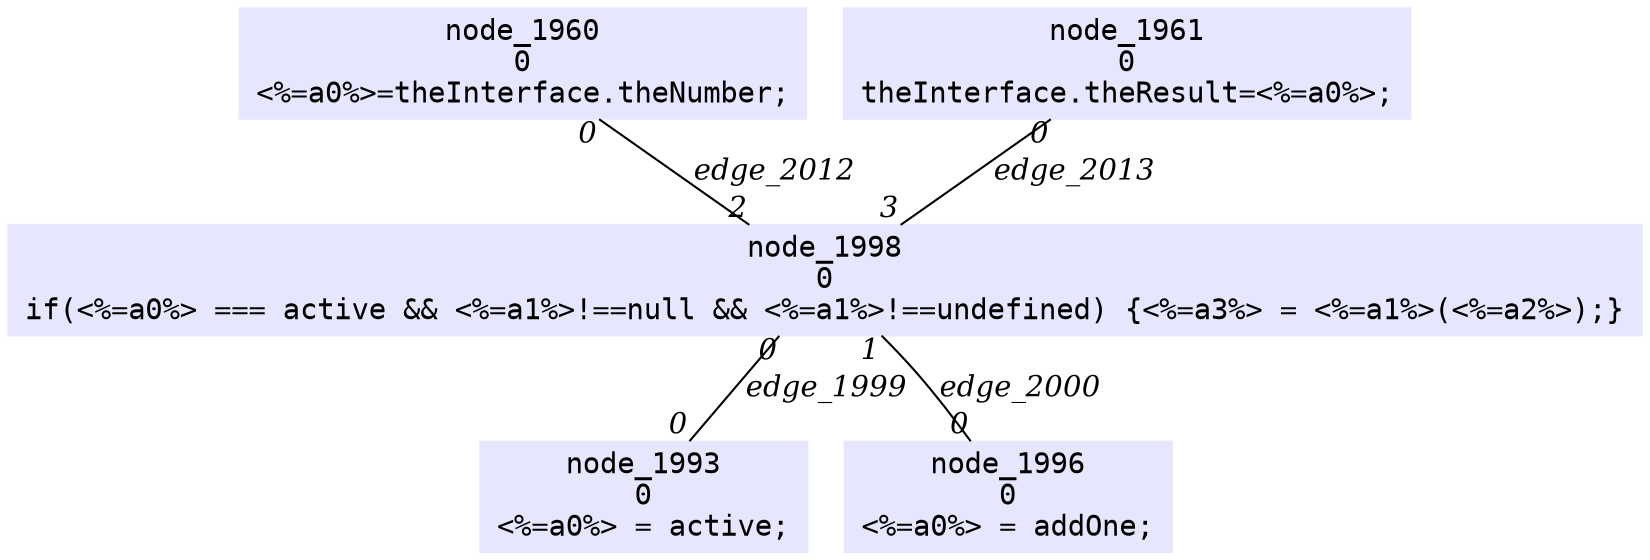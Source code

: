 digraph g{node_1960 [shape=box, style=filled, color="0.66 0.1 1.0", fontname="Courier", label="node_1960
0
<%=a0%>=theInterface.theNumber;
" ]
node_1961 [shape=box, style=filled, color="0.66 0.1 1.0", fontname="Courier", label="node_1961
0
theInterface.theResult=<%=a0%>;
" ]
node_1993 [shape=box, style=filled, color="0.66 0.1 1.0", fontname="Courier", label="node_1993
0
<%=a0%> = active;
" ]
node_1996 [shape=box, style=filled, color="0.66 0.1 1.0", fontname="Courier", label="node_1996
0
<%=a0%> = addOne;
" ]
node_1998 [shape=box, style=filled, color="0.66 0.1 1.0", fontname="Courier", label="node_1998
0
if(<%=a0%> === active && <%=a1%>!==null && <%=a1%>!==undefined) {<%=a3%> = <%=a1%>(<%=a2%>);}
" ]
node_1998 -> node_1993 [dir=none, arrowHead=none, fontname="Times-Italic", label="edge_1999",  headlabel="0", taillabel="0" ]
node_1998 -> node_1996 [dir=none, arrowHead=none, fontname="Times-Italic", label="edge_2000",  headlabel="0", taillabel="1" ]
node_1960 -> node_1998 [dir=none, arrowHead=none, fontname="Times-Italic", label="edge_2012",  headlabel="2", taillabel="0" ]
node_1961 -> node_1998 [dir=none, arrowHead=none, fontname="Times-Italic", label="edge_2013",  headlabel="3", taillabel="0" ]
}